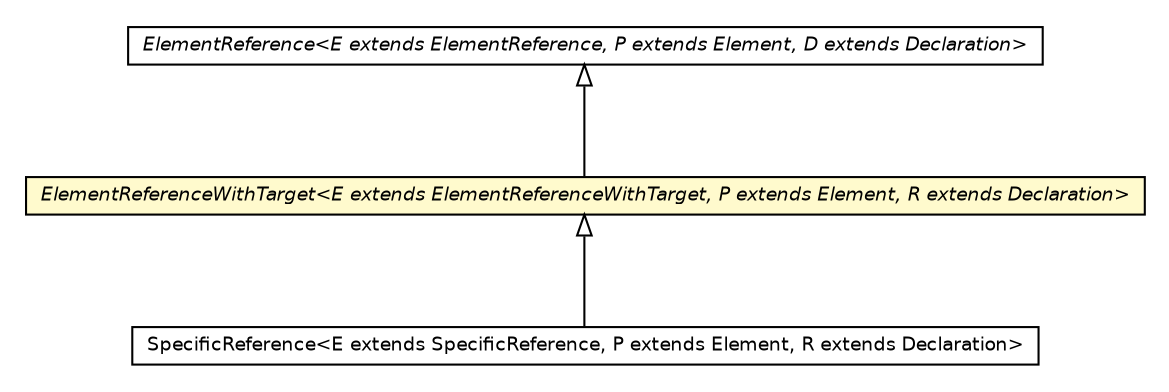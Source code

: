 #!/usr/local/bin/dot
#
# Class diagram 
# Generated by UMLGraph version 5.2 (http://www.umlgraph.org/)
#

digraph G {
	edge [fontname="Helvetica",fontsize=10,labelfontname="Helvetica",labelfontsize=10];
	node [fontname="Helvetica",fontsize=10,shape=plaintext];
	nodesep=0.25;
	ranksep=0.5;
	// chameleon.core.reference.SpecificReference<E extends chameleon.core.reference.SpecificReference, P extends chameleon.core.element.Element, R extends chameleon.core.declaration.Declaration>
	c20137 [label=<<table title="chameleon.core.reference.SpecificReference" border="0" cellborder="1" cellspacing="0" cellpadding="2" port="p" href="./SpecificReference.html">
		<tr><td><table border="0" cellspacing="0" cellpadding="1">
<tr><td align="center" balign="center"> SpecificReference&lt;E extends SpecificReference, P extends Element, R extends Declaration&gt; </td></tr>
		</table></td></tr>
		</table>>, fontname="Helvetica", fontcolor="black", fontsize=9.0];
	// chameleon.core.reference.ElementReferenceWithTarget<E extends chameleon.core.reference.ElementReferenceWithTarget, P extends chameleon.core.element.Element, R extends chameleon.core.declaration.Declaration>
	c20139 [label=<<table title="chameleon.core.reference.ElementReferenceWithTarget" border="0" cellborder="1" cellspacing="0" cellpadding="2" port="p" bgcolor="lemonChiffon" href="./ElementReferenceWithTarget.html">
		<tr><td><table border="0" cellspacing="0" cellpadding="1">
<tr><td align="center" balign="center"><font face="Helvetica-Oblique"> ElementReferenceWithTarget&lt;E extends ElementReferenceWithTarget, P extends Element, R extends Declaration&gt; </font></td></tr>
		</table></td></tr>
		</table>>, fontname="Helvetica", fontcolor="black", fontsize=9.0];
	// chameleon.core.reference.ElementReference<E extends chameleon.core.reference.ElementReference, P extends chameleon.core.element.Element, D extends chameleon.core.declaration.Declaration>
	c20140 [label=<<table title="chameleon.core.reference.ElementReference" border="0" cellborder="1" cellspacing="0" cellpadding="2" port="p" href="./ElementReference.html">
		<tr><td><table border="0" cellspacing="0" cellpadding="1">
<tr><td align="center" balign="center"><font face="Helvetica-Oblique"> ElementReference&lt;E extends ElementReference, P extends Element, D extends Declaration&gt; </font></td></tr>
		</table></td></tr>
		</table>>, fontname="Helvetica", fontcolor="black", fontsize=9.0];
	//chameleon.core.reference.SpecificReference<E extends chameleon.core.reference.SpecificReference, P extends chameleon.core.element.Element, R extends chameleon.core.declaration.Declaration> extends chameleon.core.reference.ElementReferenceWithTarget<E, P, R>
	c20139:p -> c20137:p [dir=back,arrowtail=empty];
	//chameleon.core.reference.ElementReferenceWithTarget<E extends chameleon.core.reference.ElementReferenceWithTarget, P extends chameleon.core.element.Element, R extends chameleon.core.declaration.Declaration> extends chameleon.core.reference.ElementReference<E, P, R>
	c20140:p -> c20139:p [dir=back,arrowtail=empty];
}

